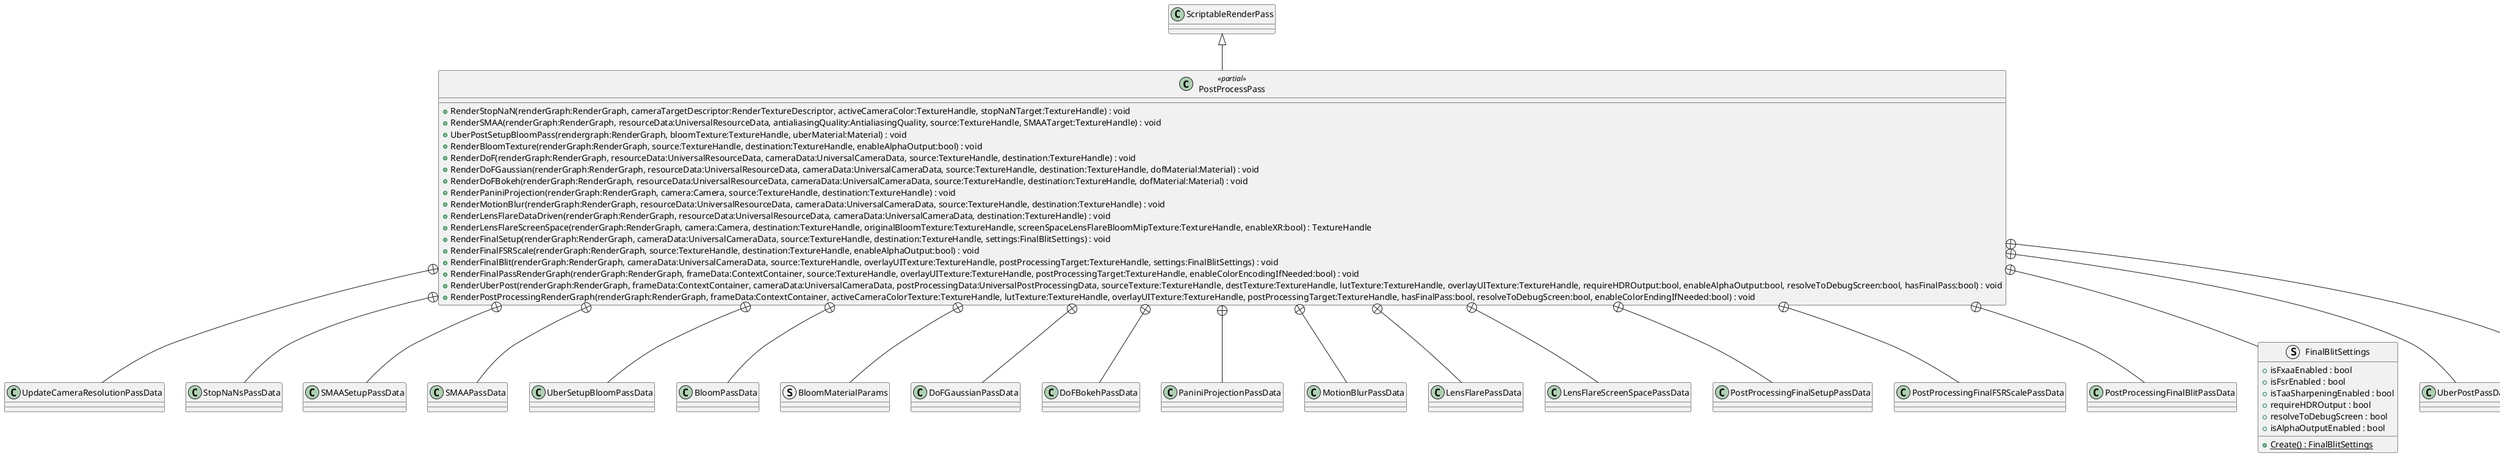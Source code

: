 @startuml
class PostProcessPass <<partial>> {
    + RenderStopNaN(renderGraph:RenderGraph, cameraTargetDescriptor:RenderTextureDescriptor, activeCameraColor:TextureHandle, stopNaNTarget:TextureHandle) : void
    + RenderSMAA(renderGraph:RenderGraph, resourceData:UniversalResourceData, antialiasingQuality:AntialiasingQuality, source:TextureHandle, SMAATarget:TextureHandle) : void
    + UberPostSetupBloomPass(rendergraph:RenderGraph, bloomTexture:TextureHandle, uberMaterial:Material) : void
    + RenderBloomTexture(renderGraph:RenderGraph, source:TextureHandle, destination:TextureHandle, enableAlphaOutput:bool) : void
    + RenderDoF(renderGraph:RenderGraph, resourceData:UniversalResourceData, cameraData:UniversalCameraData, source:TextureHandle, destination:TextureHandle) : void
    + RenderDoFGaussian(renderGraph:RenderGraph, resourceData:UniversalResourceData, cameraData:UniversalCameraData, source:TextureHandle, destination:TextureHandle, dofMaterial:Material) : void
    + RenderDoFBokeh(renderGraph:RenderGraph, resourceData:UniversalResourceData, cameraData:UniversalCameraData, source:TextureHandle, destination:TextureHandle, dofMaterial:Material) : void
    + RenderPaniniProjection(renderGraph:RenderGraph, camera:Camera, source:TextureHandle, destination:TextureHandle) : void
    + RenderMotionBlur(renderGraph:RenderGraph, resourceData:UniversalResourceData, cameraData:UniversalCameraData, source:TextureHandle, destination:TextureHandle) : void
    + RenderLensFlareDataDriven(renderGraph:RenderGraph, resourceData:UniversalResourceData, cameraData:UniversalCameraData, destination:TextureHandle) : void
    + RenderLensFlareScreenSpace(renderGraph:RenderGraph, camera:Camera, destination:TextureHandle, originalBloomTexture:TextureHandle, screenSpaceLensFlareBloomMipTexture:TextureHandle, enableXR:bool) : TextureHandle
    + RenderFinalSetup(renderGraph:RenderGraph, cameraData:UniversalCameraData, source:TextureHandle, destination:TextureHandle, settings:FinalBlitSettings) : void
    + RenderFinalFSRScale(renderGraph:RenderGraph, source:TextureHandle, destination:TextureHandle, enableAlphaOutput:bool) : void
    + RenderFinalBlit(renderGraph:RenderGraph, cameraData:UniversalCameraData, source:TextureHandle, overlayUITexture:TextureHandle, postProcessingTarget:TextureHandle, settings:FinalBlitSettings) : void
    + RenderFinalPassRenderGraph(renderGraph:RenderGraph, frameData:ContextContainer, source:TextureHandle, overlayUITexture:TextureHandle, postProcessingTarget:TextureHandle, enableColorEncodingIfNeeded:bool) : void
    + RenderUberPost(renderGraph:RenderGraph, frameData:ContextContainer, cameraData:UniversalCameraData, postProcessingData:UniversalPostProcessingData, sourceTexture:TextureHandle, destTexture:TextureHandle, lutTexture:TextureHandle, overlayUITexture:TextureHandle, requireHDROutput:bool, enableAlphaOutput:bool, resolveToDebugScreen:bool, hasFinalPass:bool) : void
    + RenderPostProcessingRenderGraph(renderGraph:RenderGraph, frameData:ContextContainer, activeCameraColorTexture:TextureHandle, lutTexture:TextureHandle, overlayUITexture:TextureHandle, postProcessingTarget:TextureHandle, hasFinalPass:bool, resolveToDebugScreen:bool, enableColorEndingIfNeeded:bool) : void
}
class UpdateCameraResolutionPassData {
}
class StopNaNsPassData {
}
class SMAASetupPassData {
}
class SMAAPassData {
}
class UberSetupBloomPassData {
}
class BloomPassData {
}
struct BloomMaterialParams {
}
class DoFGaussianPassData {
}
class DoFBokehPassData {
}
class PaniniProjectionPassData {
}
class MotionBlurPassData {
}
class LensFlarePassData {
}
class LensFlareScreenSpacePassData {
}
class PostProcessingFinalSetupPassData {
}
class PostProcessingFinalFSRScalePassData {
}
class PostProcessingFinalBlitPassData {
}
struct FinalBlitSettings {
    + isFxaaEnabled : bool
    + isFsrEnabled : bool
    + isTaaSharpeningEnabled : bool
    + requireHDROutput : bool
    + resolveToDebugScreen : bool
    + isAlphaOutputEnabled : bool
    + {static} Create() : FinalBlitSettings
}
class UberPostPassData {
}
class PostFXSetupPassData {
}
ScriptableRenderPass <|-- PostProcessPass
PostProcessPass +-- UpdateCameraResolutionPassData
PostProcessPass +-- StopNaNsPassData
PostProcessPass +-- SMAASetupPassData
PostProcessPass +-- SMAAPassData
PostProcessPass +-- UberSetupBloomPassData
PostProcessPass +-- BloomPassData
PostProcessPass +-- BloomMaterialParams
PostProcessPass +-- DoFGaussianPassData
PostProcessPass +-- DoFBokehPassData
PostProcessPass +-- PaniniProjectionPassData
PostProcessPass +-- MotionBlurPassData
PostProcessPass +-- LensFlarePassData
PostProcessPass +-- LensFlareScreenSpacePassData
PostProcessPass +-- PostProcessingFinalSetupPassData
PostProcessPass +-- PostProcessingFinalFSRScalePassData
PostProcessPass +-- PostProcessingFinalBlitPassData
PostProcessPass +-- FinalBlitSettings
PostProcessPass +-- UberPostPassData
PostProcessPass +-- PostFXSetupPassData
@enduml
